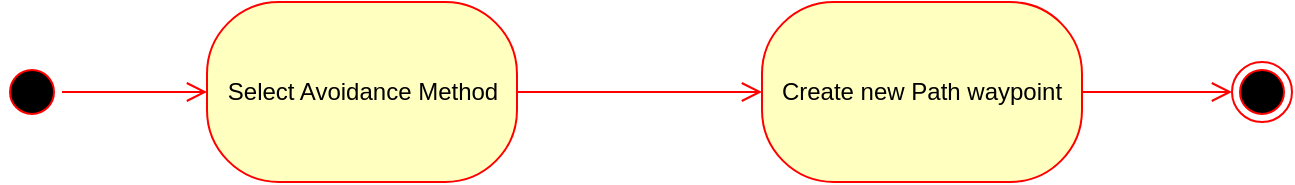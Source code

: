 <mxfile version="16.5.5" type="device"><diagram id="i3F4ti9gev00xGMFeUzN" name="Page-1"><mxGraphModel dx="1422" dy="738" grid="1" gridSize="10" guides="1" tooltips="1" connect="1" arrows="1" fold="1" page="1" pageScale="1" pageWidth="850" pageHeight="1100" math="0" shadow="0"><root><mxCell id="0"/><mxCell id="1" parent="0"/><mxCell id="HaXaQ5E0BjMqJWI1M5KT-2" value="" style="ellipse;html=1;shape=startState;fillColor=#000000;strokeColor=#ff0000;" parent="1" vertex="1"><mxGeometry x="90" y="190" width="30" height="30" as="geometry"/></mxCell><mxCell id="HaXaQ5E0BjMqJWI1M5KT-3" value="" style="edgeStyle=orthogonalEdgeStyle;html=1;verticalAlign=bottom;endArrow=open;endSize=8;strokeColor=#ff0000;rounded=0;entryX=0;entryY=0.5;entryDx=0;entryDy=0;exitX=1;exitY=0.5;exitDx=0;exitDy=0;" parent="1" source="HaXaQ5E0BjMqJWI1M5KT-2" target="HaXaQ5E0BjMqJWI1M5KT-4" edge="1"><mxGeometry relative="1" as="geometry"><mxPoint x="85" y="260" as="targetPoint"/><mxPoint x="85" y="230" as="sourcePoint"/></mxGeometry></mxCell><mxCell id="HaXaQ5E0BjMqJWI1M5KT-4" value="Select Avoidance Method" style="rounded=1;whiteSpace=wrap;html=1;arcSize=40;fontColor=#000000;fillColor=#ffffc0;strokeColor=#ff0000;" parent="1" vertex="1"><mxGeometry x="192.5" y="160" width="155" height="90" as="geometry"/></mxCell><mxCell id="HaXaQ5E0BjMqJWI1M5KT-5" value="" style="edgeStyle=orthogonalEdgeStyle;html=1;verticalAlign=bottom;endArrow=open;endSize=8;strokeColor=#ff0000;rounded=0;entryX=0;entryY=0.5;entryDx=0;entryDy=0;exitX=1;exitY=0.5;exitDx=0;exitDy=0;" parent="1" source="HaXaQ5E0BjMqJWI1M5KT-4" target="HaXaQ5E0BjMqJWI1M5KT-7" edge="1"><mxGeometry relative="1" as="geometry"><mxPoint x="270.5" y="330" as="targetPoint"/></mxGeometry></mxCell><mxCell id="HaXaQ5E0BjMqJWI1M5KT-7" value="Create new Path waypoint" style="rounded=1;whiteSpace=wrap;html=1;arcSize=40;fontColor=#000000;fillColor=#ffffc0;strokeColor=#ff0000;" parent="1" vertex="1"><mxGeometry x="470" y="160" width="160" height="90" as="geometry"/></mxCell><mxCell id="HaXaQ5E0BjMqJWI1M5KT-8" value="" style="edgeStyle=orthogonalEdgeStyle;html=1;verticalAlign=bottom;endArrow=open;endSize=8;strokeColor=#ff0000;rounded=0;entryX=0;entryY=0.5;entryDx=0;entryDy=0;exitX=1;exitY=0.5;exitDx=0;exitDy=0;" parent="1" source="HaXaQ5E0BjMqJWI1M5KT-7" target="HaXaQ5E0BjMqJWI1M5KT-25" edge="1"><mxGeometry relative="1" as="geometry"><mxPoint x="550" y="310" as="targetPoint"/></mxGeometry></mxCell><mxCell id="HaXaQ5E0BjMqJWI1M5KT-25" value="" style="ellipse;html=1;shape=endState;fillColor=#000000;strokeColor=#ff0000;" parent="1" vertex="1"><mxGeometry x="705" y="190" width="30" height="30" as="geometry"/></mxCell></root></mxGraphModel></diagram></mxfile>